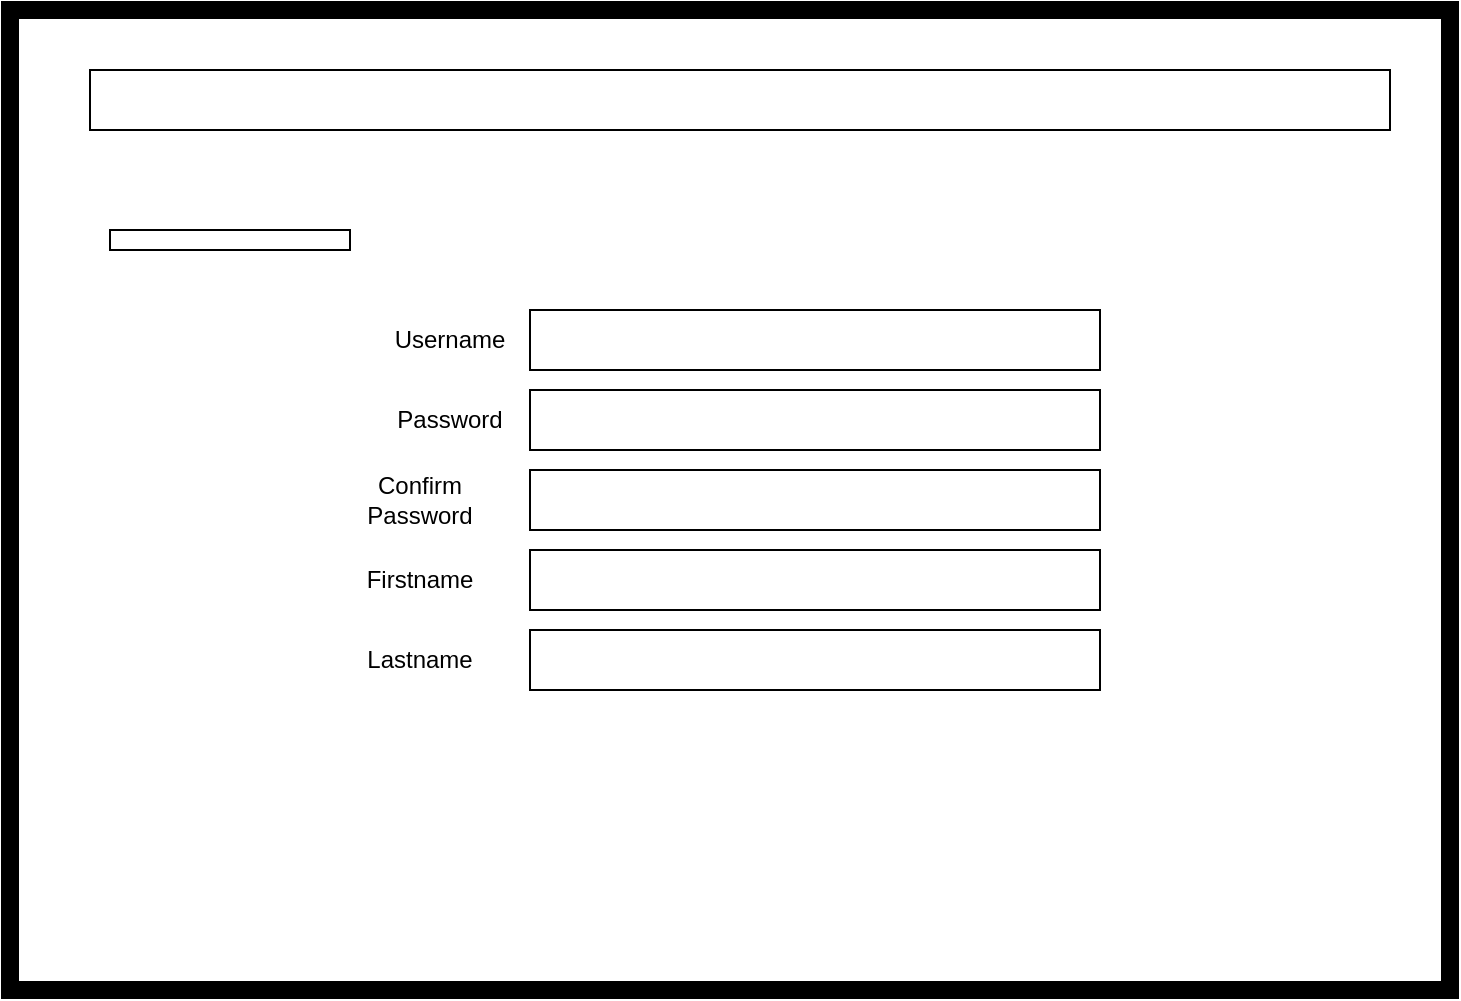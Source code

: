 <mxfile version="22.1.2" type="device">
  <diagram name="Page-1" id="1cYClSIvZaEBVR7gKxk0">
    <mxGraphModel dx="875" dy="532" grid="1" gridSize="10" guides="1" tooltips="1" connect="1" arrows="1" fold="1" page="1" pageScale="1" pageWidth="850" pageHeight="1100" math="0" shadow="0">
      <root>
        <mxCell id="0" />
        <mxCell id="1" parent="0" />
        <mxCell id="mHyu_LSoHrOpZ28f90TB-1" value="" style="rounded=0;whiteSpace=wrap;html=1;strokeWidth=9;" vertex="1" parent="1">
          <mxGeometry x="10" y="10" width="720" height="490" as="geometry" />
        </mxCell>
        <mxCell id="mHyu_LSoHrOpZ28f90TB-2" value="" style="rounded=0;whiteSpace=wrap;html=1;" vertex="1" parent="1">
          <mxGeometry x="50" y="40" width="650" height="30" as="geometry" />
        </mxCell>
        <mxCell id="mHyu_LSoHrOpZ28f90TB-4" value="" style="rounded=0;whiteSpace=wrap;html=1;" vertex="1" parent="1">
          <mxGeometry x="270" y="160" width="285" height="30" as="geometry" />
        </mxCell>
        <mxCell id="mHyu_LSoHrOpZ28f90TB-5" value="" style="rounded=0;whiteSpace=wrap;html=1;" vertex="1" parent="1">
          <mxGeometry x="270" y="200" width="285" height="30" as="geometry" />
        </mxCell>
        <mxCell id="mHyu_LSoHrOpZ28f90TB-6" value="" style="rounded=0;whiteSpace=wrap;html=1;" vertex="1" parent="1">
          <mxGeometry x="270" y="240" width="285" height="30" as="geometry" />
        </mxCell>
        <mxCell id="mHyu_LSoHrOpZ28f90TB-7" value="Username" style="text;html=1;strokeColor=none;fillColor=none;align=center;verticalAlign=middle;whiteSpace=wrap;rounded=0;" vertex="1" parent="1">
          <mxGeometry x="200" y="160" width="60" height="30" as="geometry" />
        </mxCell>
        <mxCell id="mHyu_LSoHrOpZ28f90TB-8" value="Password" style="text;html=1;strokeColor=none;fillColor=none;align=center;verticalAlign=middle;whiteSpace=wrap;rounded=0;" vertex="1" parent="1">
          <mxGeometry x="200" y="200" width="60" height="30" as="geometry" />
        </mxCell>
        <mxCell id="mHyu_LSoHrOpZ28f90TB-9" value="Confirm Password" style="text;html=1;strokeColor=none;fillColor=none;align=center;verticalAlign=middle;whiteSpace=wrap;rounded=0;" vertex="1" parent="1">
          <mxGeometry x="170" y="240" width="90" height="30" as="geometry" />
        </mxCell>
        <mxCell id="mHyu_LSoHrOpZ28f90TB-10" value="" style="rounded=0;whiteSpace=wrap;html=1;" vertex="1" parent="1">
          <mxGeometry x="270" y="280" width="285" height="30" as="geometry" />
        </mxCell>
        <mxCell id="mHyu_LSoHrOpZ28f90TB-11" value="Firstname" style="text;html=1;strokeColor=none;fillColor=none;align=center;verticalAlign=middle;whiteSpace=wrap;rounded=0;" vertex="1" parent="1">
          <mxGeometry x="170" y="280" width="90" height="30" as="geometry" />
        </mxCell>
        <mxCell id="mHyu_LSoHrOpZ28f90TB-12" value="" style="rounded=0;whiteSpace=wrap;html=1;" vertex="1" parent="1">
          <mxGeometry x="270" y="320" width="285" height="30" as="geometry" />
        </mxCell>
        <mxCell id="mHyu_LSoHrOpZ28f90TB-13" value="Lastname" style="text;html=1;strokeColor=none;fillColor=none;align=center;verticalAlign=middle;whiteSpace=wrap;rounded=0;" vertex="1" parent="1">
          <mxGeometry x="170" y="320" width="90" height="30" as="geometry" />
        </mxCell>
        <mxCell id="mHyu_LSoHrOpZ28f90TB-14" value="" style="rounded=0;whiteSpace=wrap;html=1;" vertex="1" parent="1">
          <mxGeometry x="60" y="120" width="120" height="10" as="geometry" />
        </mxCell>
      </root>
    </mxGraphModel>
  </diagram>
</mxfile>
